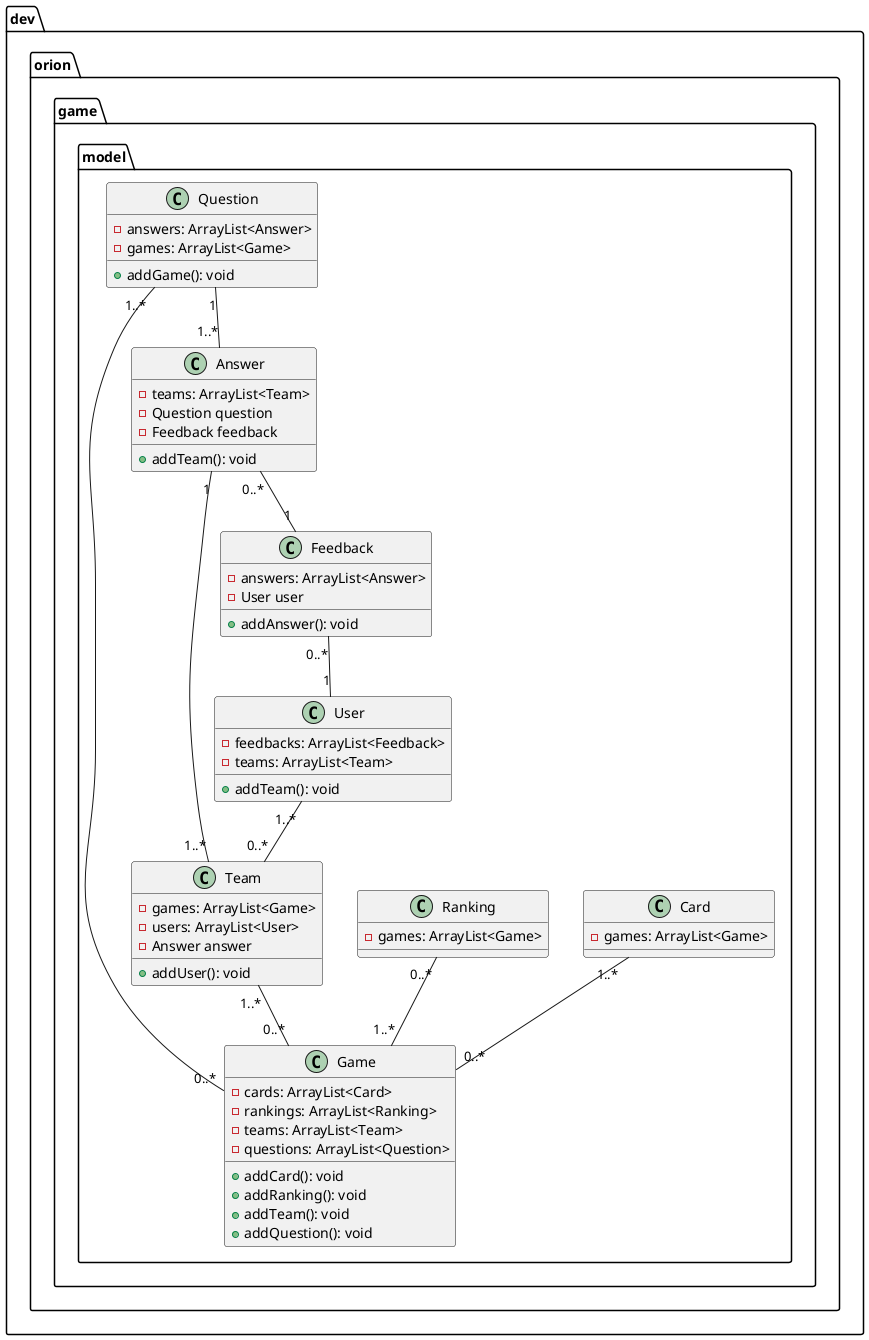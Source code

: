@startuml

package dev.orion.game.model {
    class Game {
        - cards: ArrayList<Card>
        - rankings: ArrayList<Ranking>
        - teams: ArrayList<Team>
        - questions: ArrayList<Question>
        + addCard(): void
        + addRanking(): void
        + addTeam(): void
        + addQuestion(): void
    }

    class Team {
        -games: ArrayList<Game>
        -users: ArrayList<User>
        -Answer answer
        +addUser(): void
    }

    class Card {
        -games: ArrayList<Game>
    }

    class Ranking {
        -games: ArrayList<Game>
    }

    class Answer {
        -teams: ArrayList<Team>
        -Question question
        -Feedback feedback
        +addTeam(): void
    }

    class Feedback {
        -answers: ArrayList<Answer>
        -User user
        +addAnswer(): void
    }

    class User {
        -feedbacks: ArrayList<Feedback>
        -teams: ArrayList<Team>
        +addTeam(): void
    }

    class Question {
        -answers: ArrayList<Answer>
        -games: ArrayList<Game>
        +addGame(): void
    }

     Team "1..*" -- "0..*" Game
     Card "1..*" -- "0..*" Game
     Ranking "0..*" -- "1..*" Game
     Question "1..*" -- "0..*" Game
     Question "1" -- "1..*" Answer
     Answer "1" -- "1..*" Team
     Answer "0..*" -- "1" Feedback
     Feedback "0..*" -- "1" User
     User "1..*" -- "0..*" Team
}
@enduml
